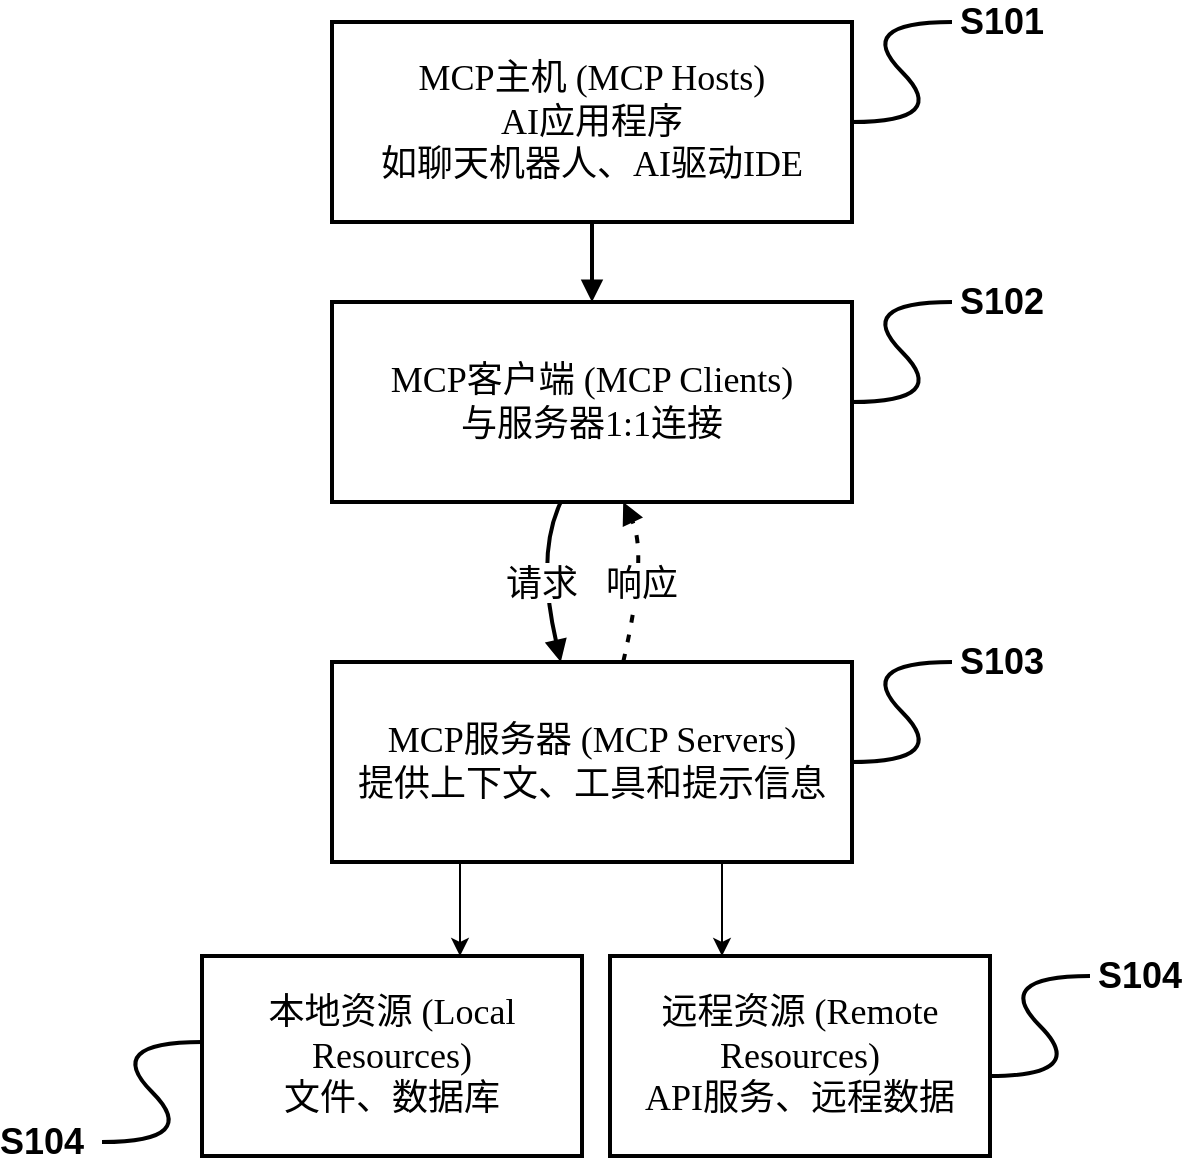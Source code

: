 <mxfile version="26.2.13">
  <diagram name="第 1 页" id="9LsFG9vtLOfaItnVJWMc">
    <mxGraphModel dx="1143" dy="1153" grid="1" gridSize="10" guides="1" tooltips="1" connect="1" arrows="1" fold="1" page="1" pageScale="1" pageWidth="827" pageHeight="1169" math="0" shadow="0">
      <root>
        <mxCell id="0" />
        <mxCell id="1" parent="0" />
        <mxCell id="VqNDP3gpzhkmqE2VPTWX-1" value="MCP主机 (MCP Hosts)&#xa;AI应用程序&#xa;如聊天机器人、AI驱动IDE" style="whiteSpace=wrap;strokeWidth=2;fontFamily=Verdana;fontColor=default;fontSize=18;" vertex="1" parent="1">
          <mxGeometry x="1095" y="670" width="260" height="100" as="geometry" />
        </mxCell>
        <mxCell id="VqNDP3gpzhkmqE2VPTWX-2" value="MCP客户端 (MCP Clients)&#xa;与服务器1:1连接" style="whiteSpace=wrap;strokeWidth=2;fontFamily=Verdana;fontColor=default;fontSize=18;" vertex="1" parent="1">
          <mxGeometry x="1095" y="810" width="260" height="100" as="geometry" />
        </mxCell>
        <mxCell id="VqNDP3gpzhkmqE2VPTWX-3" value="MCP服务器 (MCP Servers)&#xa;提供上下文、工具和提示信息" style="whiteSpace=wrap;strokeWidth=2;fontFamily=Verdana;fontColor=default;fontSize=18;" vertex="1" parent="1">
          <mxGeometry x="1095" y="990" width="260" height="100" as="geometry" />
        </mxCell>
        <mxCell id="VqNDP3gpzhkmqE2VPTWX-4" value="本地资源 (Local Resources)&#xa;文件、数据库" style="whiteSpace=wrap;strokeWidth=2;fontFamily=Verdana;fontColor=default;fontSize=18;" vertex="1" parent="1">
          <mxGeometry x="1030" y="1137" width="190" height="100" as="geometry" />
        </mxCell>
        <mxCell id="VqNDP3gpzhkmqE2VPTWX-5" value="远程资源 (Remote Resources)&#xa;API服务、远程数据" style="whiteSpace=wrap;strokeWidth=2;fontFamily=Verdana;fontColor=default;fontSize=18;" vertex="1" parent="1">
          <mxGeometry x="1234" y="1137" width="190" height="100" as="geometry" />
        </mxCell>
        <mxCell id="VqNDP3gpzhkmqE2VPTWX-6" value="" style="curved=1;startArrow=none;endArrow=block;exitX=0.5;exitY=1;entryX=0.5;entryY=0;rounded=0;fontFamily=Verdana;fontColor=default;fontSize=18;strokeWidth=2;" edge="1" parent="1" source="VqNDP3gpzhkmqE2VPTWX-1" target="VqNDP3gpzhkmqE2VPTWX-2">
          <mxGeometry relative="1" as="geometry">
            <Array as="points" />
          </mxGeometry>
        </mxCell>
        <mxCell id="VqNDP3gpzhkmqE2VPTWX-7" value="请求" style="curved=1;startArrow=none;endArrow=block;exitX=0.44;exitY=1;entryX=0.44;entryY=0;rounded=0;fontFamily=Verdana;fontColor=default;fontSize=18;strokeWidth=2;" edge="1" parent="1" source="VqNDP3gpzhkmqE2VPTWX-2" target="VqNDP3gpzhkmqE2VPTWX-3">
          <mxGeometry relative="1" as="geometry">
            <Array as="points">
              <mxPoint x="1197" y="936" />
            </Array>
          </mxGeometry>
        </mxCell>
        <mxCell id="VqNDP3gpzhkmqE2VPTWX-8" value="响应" style="curved=1;dashed=1;dashPattern=2 3;startArrow=none;endArrow=block;exitX=0.56;exitY=0;entryX=0.56;entryY=1;rounded=0;fontFamily=Verdana;fontColor=default;fontSize=18;strokeWidth=2;" edge="1" parent="1" source="VqNDP3gpzhkmqE2VPTWX-3" target="VqNDP3gpzhkmqE2VPTWX-2">
          <mxGeometry relative="1" as="geometry">
            <Array as="points">
              <mxPoint x="1253" y="936" />
            </Array>
          </mxGeometry>
        </mxCell>
        <mxCell id="VqNDP3gpzhkmqE2VPTWX-9" value="" style="endArrow=classic;html=1;rounded=0;entryX=0.769;entryY=-0.005;entryDx=0;entryDy=0;entryPerimeter=0;exitX=0.25;exitY=1;exitDx=0;exitDy=0;" edge="1" parent="1">
          <mxGeometry width="50" height="50" relative="1" as="geometry">
            <mxPoint x="1290" y="1090" as="sourcePoint" />
            <mxPoint x="1290" y="1137" as="targetPoint" />
          </mxGeometry>
        </mxCell>
        <mxCell id="VqNDP3gpzhkmqE2VPTWX-10" value="" style="endArrow=classic;html=1;rounded=0;entryX=0.769;entryY=-0.005;entryDx=0;entryDy=0;entryPerimeter=0;exitX=0.25;exitY=1;exitDx=0;exitDy=0;" edge="1" parent="1">
          <mxGeometry width="50" height="50" relative="1" as="geometry">
            <mxPoint x="1159" y="1090" as="sourcePoint" />
            <mxPoint x="1159" y="1137" as="targetPoint" />
          </mxGeometry>
        </mxCell>
        <mxCell id="VqNDP3gpzhkmqE2VPTWX-11" value="" style="curved=1;endArrow=none;html=1;rounded=0;strokeWidth=2;startFill=0;" edge="1" parent="1">
          <mxGeometry width="50" height="50" relative="1" as="geometry">
            <mxPoint x="1355" y="720" as="sourcePoint" />
            <mxPoint x="1405" y="670" as="targetPoint" />
            <Array as="points">
              <mxPoint x="1405" y="720" />
              <mxPoint x="1355" y="670" />
            </Array>
          </mxGeometry>
        </mxCell>
        <mxCell id="VqNDP3gpzhkmqE2VPTWX-12" value="&lt;font style=&quot;font-size: 18px;&quot;&gt;S101&lt;/font&gt;" style="text;html=1;align=center;verticalAlign=middle;whiteSpace=wrap;rounded=0;fontStyle=1" vertex="1" parent="1">
          <mxGeometry x="1410" y="660" width="40" height="20" as="geometry" />
        </mxCell>
        <mxCell id="VqNDP3gpzhkmqE2VPTWX-13" value="" style="curved=1;endArrow=none;html=1;rounded=0;strokeWidth=2;startFill=0;" edge="1" parent="1">
          <mxGeometry width="50" height="50" relative="1" as="geometry">
            <mxPoint x="1355" y="860" as="sourcePoint" />
            <mxPoint x="1405" y="810" as="targetPoint" />
            <Array as="points">
              <mxPoint x="1405" y="860" />
              <mxPoint x="1355" y="810" />
            </Array>
          </mxGeometry>
        </mxCell>
        <mxCell id="VqNDP3gpzhkmqE2VPTWX-14" value="&lt;font style=&quot;font-size: 18px;&quot;&gt;S102&lt;/font&gt;" style="text;html=1;align=center;verticalAlign=middle;whiteSpace=wrap;rounded=0;fontStyle=1" vertex="1" parent="1">
          <mxGeometry x="1410" y="800" width="40" height="20" as="geometry" />
        </mxCell>
        <mxCell id="VqNDP3gpzhkmqE2VPTWX-15" value="" style="curved=1;endArrow=none;html=1;rounded=0;strokeWidth=2;startFill=0;" edge="1" parent="1">
          <mxGeometry width="50" height="50" relative="1" as="geometry">
            <mxPoint x="1355" y="1040" as="sourcePoint" />
            <mxPoint x="1405" y="990" as="targetPoint" />
            <Array as="points">
              <mxPoint x="1405" y="1040" />
              <mxPoint x="1355" y="990" />
            </Array>
          </mxGeometry>
        </mxCell>
        <mxCell id="VqNDP3gpzhkmqE2VPTWX-16" value="&lt;font style=&quot;font-size: 18px;&quot;&gt;S103&lt;/font&gt;" style="text;html=1;align=center;verticalAlign=middle;whiteSpace=wrap;rounded=0;fontStyle=1" vertex="1" parent="1">
          <mxGeometry x="1410" y="980" width="40" height="20" as="geometry" />
        </mxCell>
        <mxCell id="VqNDP3gpzhkmqE2VPTWX-17" value="" style="curved=1;endArrow=none;html=1;rounded=0;strokeWidth=2;startFill=0;" edge="1" parent="1">
          <mxGeometry width="50" height="50" relative="1" as="geometry">
            <mxPoint x="1424" y="1197" as="sourcePoint" />
            <mxPoint x="1474" y="1147" as="targetPoint" />
            <Array as="points">
              <mxPoint x="1474" y="1197" />
              <mxPoint x="1424" y="1147" />
            </Array>
          </mxGeometry>
        </mxCell>
        <mxCell id="VqNDP3gpzhkmqE2VPTWX-18" value="&lt;font style=&quot;font-size: 18px;&quot;&gt;S104&lt;/font&gt;" style="text;html=1;align=center;verticalAlign=middle;whiteSpace=wrap;rounded=0;fontStyle=1" vertex="1" parent="1">
          <mxGeometry x="1479" y="1137" width="40" height="20" as="geometry" />
        </mxCell>
        <mxCell id="VqNDP3gpzhkmqE2VPTWX-19" value="" style="curved=1;endArrow=none;html=1;rounded=0;strokeWidth=2;startFill=0;" edge="1" parent="1">
          <mxGeometry width="50" height="50" relative="1" as="geometry">
            <mxPoint x="980" y="1230" as="sourcePoint" />
            <mxPoint x="1030" y="1180" as="targetPoint" />
            <Array as="points">
              <mxPoint x="1030" y="1230" />
              <mxPoint x="980" y="1180" />
            </Array>
          </mxGeometry>
        </mxCell>
        <mxCell id="VqNDP3gpzhkmqE2VPTWX-20" value="&lt;font style=&quot;font-size: 18px;&quot;&gt;S104&lt;/font&gt;" style="text;html=1;align=center;verticalAlign=middle;whiteSpace=wrap;rounded=0;fontStyle=1" vertex="1" parent="1">
          <mxGeometry x="930" y="1220" width="40" height="20" as="geometry" />
        </mxCell>
      </root>
    </mxGraphModel>
  </diagram>
</mxfile>
